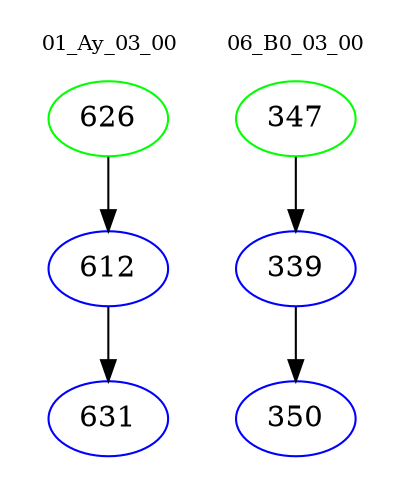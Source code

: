 digraph{
subgraph cluster_0 {
color = white
label = "01_Ay_03_00";
fontsize=10;
T0_626 [label="626", color="green"]
T0_626 -> T0_612 [color="black"]
T0_612 [label="612", color="blue"]
T0_612 -> T0_631 [color="black"]
T0_631 [label="631", color="blue"]
}
subgraph cluster_1 {
color = white
label = "06_B0_03_00";
fontsize=10;
T1_347 [label="347", color="green"]
T1_347 -> T1_339 [color="black"]
T1_339 [label="339", color="blue"]
T1_339 -> T1_350 [color="black"]
T1_350 [label="350", color="blue"]
}
}
